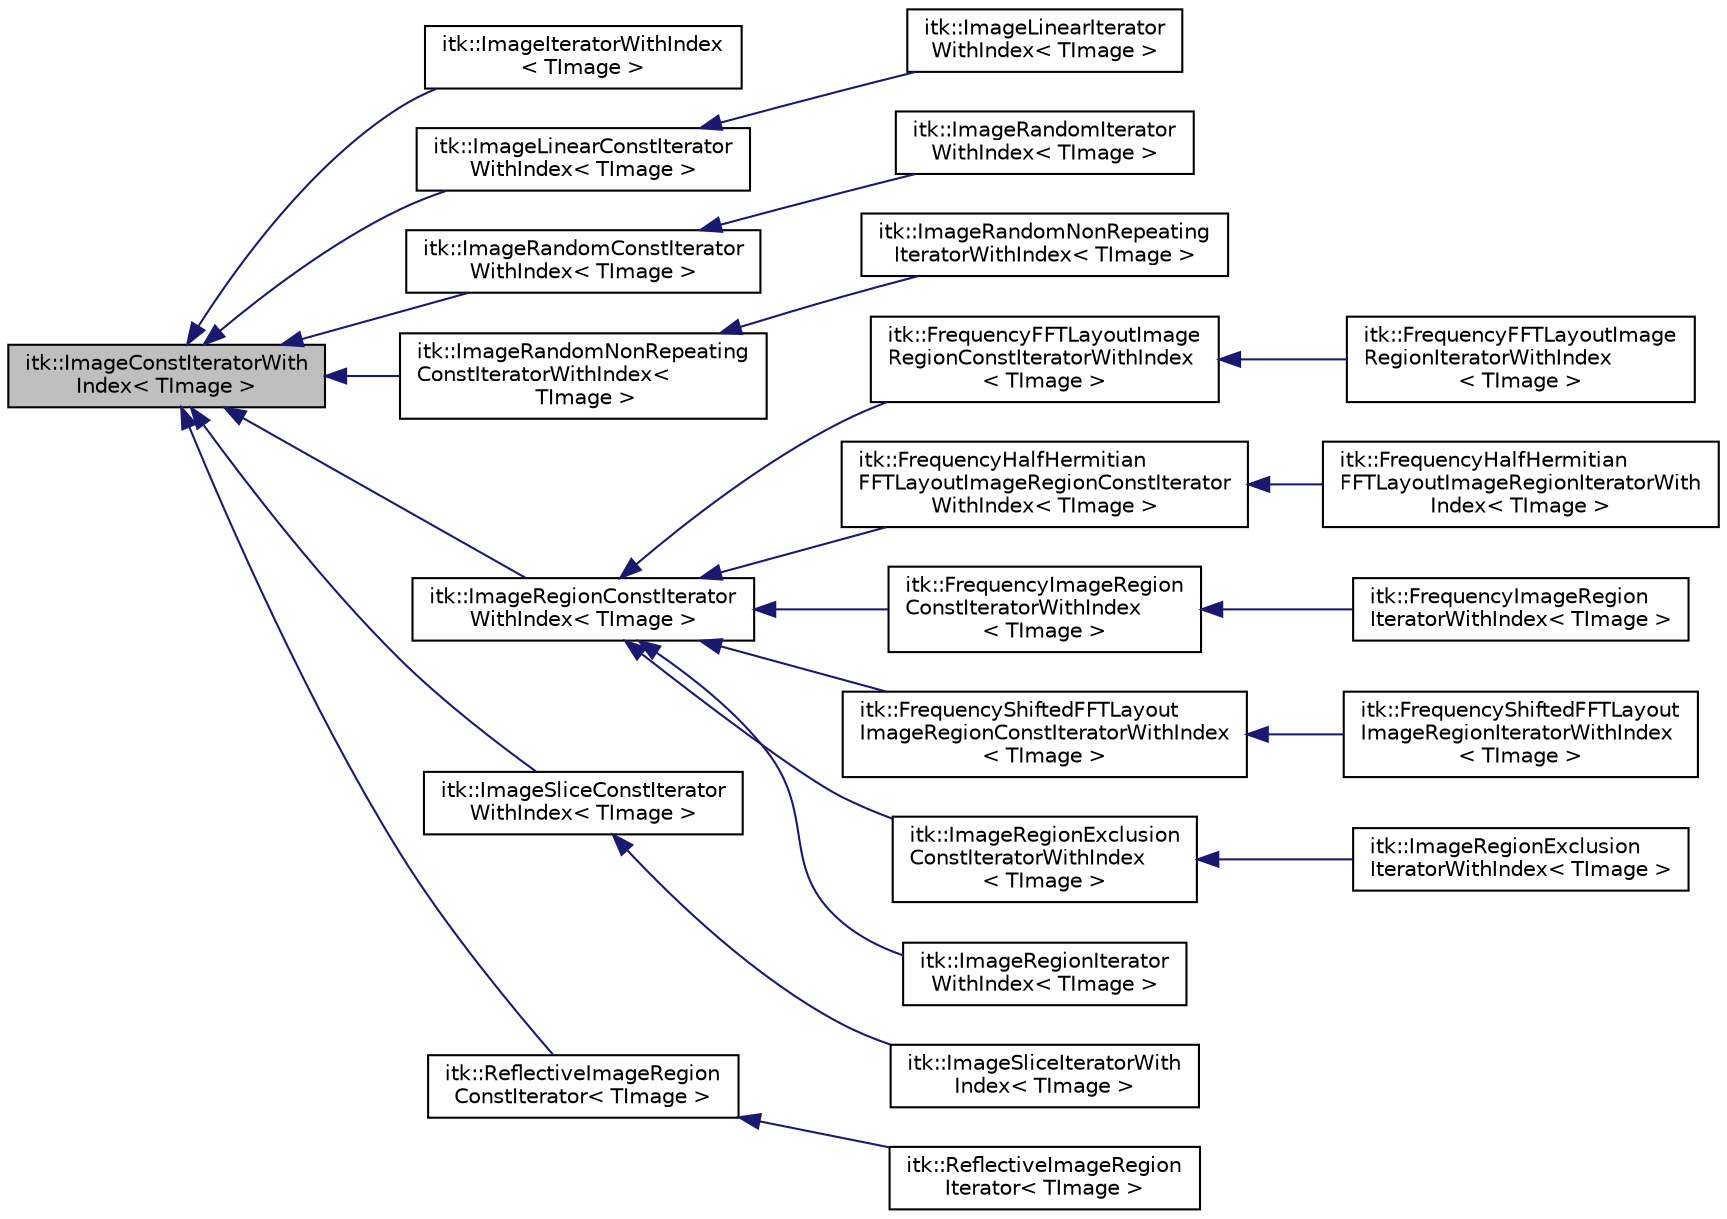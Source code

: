 digraph "itk::ImageConstIteratorWithIndex&lt; TImage &gt;"
{
 // LATEX_PDF_SIZE
  edge [fontname="Helvetica",fontsize="10",labelfontname="Helvetica",labelfontsize="10"];
  node [fontname="Helvetica",fontsize="10",shape=record];
  rankdir="LR";
  Node1 [label="itk::ImageConstIteratorWith\lIndex\< TImage \>",height=0.2,width=0.4,color="black", fillcolor="grey75", style="filled", fontcolor="black",tooltip="A base class for multi-dimensional iterators templated over image type that are designed to efficient..."];
  Node1 -> Node2 [dir="back",color="midnightblue",fontsize="10",style="solid",fontname="Helvetica"];
  Node2 [label="itk::ImageIteratorWithIndex\l\< TImage \>",height=0.2,width=0.4,color="black", fillcolor="white", style="filled",URL="$classitk_1_1ImageIteratorWithIndex.html",tooltip="A base class for multi-dimensional iterators templated over image type that are designed to efficient..."];
  Node1 -> Node3 [dir="back",color="midnightblue",fontsize="10",style="solid",fontname="Helvetica"];
  Node3 [label="itk::ImageLinearConstIterator\lWithIndex\< TImage \>",height=0.2,width=0.4,color="black", fillcolor="white", style="filled",URL="$classitk_1_1ImageLinearConstIteratorWithIndex.html",tooltip="A multi-dimensional image iterator that visits image pixels within a region in a \"scan-line\" order."];
  Node3 -> Node4 [dir="back",color="midnightblue",fontsize="10",style="solid",fontname="Helvetica"];
  Node4 [label="itk::ImageLinearIterator\lWithIndex\< TImage \>",height=0.2,width=0.4,color="black", fillcolor="white", style="filled",URL="$classitk_1_1ImageLinearIteratorWithIndex.html",tooltip="A multi-dimensional image iterator that visits image pixels within a region in a \"scan-line\" order."];
  Node1 -> Node5 [dir="back",color="midnightblue",fontsize="10",style="solid",fontname="Helvetica"];
  Node5 [label="itk::ImageRandomConstIterator\lWithIndex\< TImage \>",height=0.2,width=0.4,color="black", fillcolor="white", style="filled",URL="$classitk_1_1ImageRandomConstIteratorWithIndex.html",tooltip="A multi-dimensional image iterator that visits a random set of pixels within an image region."];
  Node5 -> Node6 [dir="back",color="midnightblue",fontsize="10",style="solid",fontname="Helvetica"];
  Node6 [label="itk::ImageRandomIterator\lWithIndex\< TImage \>",height=0.2,width=0.4,color="black", fillcolor="white", style="filled",URL="$classitk_1_1ImageRandomIteratorWithIndex.html",tooltip="A multi-dimensional image iterator that visits a random set of pixels within an image region."];
  Node1 -> Node7 [dir="back",color="midnightblue",fontsize="10",style="solid",fontname="Helvetica"];
  Node7 [label="itk::ImageRandomNonRepeating\lConstIteratorWithIndex\<\l TImage \>",height=0.2,width=0.4,color="black", fillcolor="white", style="filled",URL="$classitk_1_1ImageRandomNonRepeatingConstIteratorWithIndex.html",tooltip="A multi-dimensional image iterator that visits a random set of pixels within an image region...."];
  Node7 -> Node8 [dir="back",color="midnightblue",fontsize="10",style="solid",fontname="Helvetica"];
  Node8 [label="itk::ImageRandomNonRepeating\lIteratorWithIndex\< TImage \>",height=0.2,width=0.4,color="black", fillcolor="white", style="filled",URL="$classitk_1_1ImageRandomNonRepeatingIteratorWithIndex.html",tooltip="A multi-dimensional image iterator that visits image pixels within a region in a random order,..."];
  Node1 -> Node9 [dir="back",color="midnightblue",fontsize="10",style="solid",fontname="Helvetica"];
  Node9 [label="itk::ImageRegionConstIterator\lWithIndex\< TImage \>",height=0.2,width=0.4,color="black", fillcolor="white", style="filled",URL="$classitk_1_1ImageRegionConstIteratorWithIndex.html",tooltip="A multi-dimensional iterator templated over image type that walks an image region and is specialized ..."];
  Node9 -> Node10 [dir="back",color="midnightblue",fontsize="10",style="solid",fontname="Helvetica"];
  Node10 [label="itk::FrequencyFFTLayoutImage\lRegionConstIteratorWithIndex\l\< TImage \>",height=0.2,width=0.4,color="black", fillcolor="white", style="filled",URL="$classitk_1_1FrequencyFFTLayoutImageRegionConstIteratorWithIndex.html",tooltip="A multi-dimensional iterator templated over image type that walks pixels within a region and is speci..."];
  Node10 -> Node11 [dir="back",color="midnightblue",fontsize="10",style="solid",fontname="Helvetica"];
  Node11 [label="itk::FrequencyFFTLayoutImage\lRegionIteratorWithIndex\l\< TImage \>",height=0.2,width=0.4,color="black", fillcolor="white", style="filled",URL="$classitk_1_1FrequencyFFTLayoutImageRegionIteratorWithIndex.html",tooltip=" "];
  Node9 -> Node12 [dir="back",color="midnightblue",fontsize="10",style="solid",fontname="Helvetica"];
  Node12 [label="itk::FrequencyHalfHermitian\lFFTLayoutImageRegionConstIterator\lWithIndex\< TImage \>",height=0.2,width=0.4,color="black", fillcolor="white", style="filled",URL="$classitk_1_1FrequencyHalfHermitianFFTLayoutImageRegionConstIteratorWithIndex.html",tooltip="A multi-dimensional iterator templated over image type that walks pixels within a region and is speci..."];
  Node12 -> Node13 [dir="back",color="midnightblue",fontsize="10",style="solid",fontname="Helvetica"];
  Node13 [label="itk::FrequencyHalfHermitian\lFFTLayoutImageRegionIteratorWith\lIndex\< TImage \>",height=0.2,width=0.4,color="black", fillcolor="white", style="filled",URL="$classitk_1_1FrequencyHalfHermitianFFTLayoutImageRegionIteratorWithIndex.html",tooltip=" "];
  Node9 -> Node14 [dir="back",color="midnightblue",fontsize="10",style="solid",fontname="Helvetica"];
  Node14 [label="itk::FrequencyImageRegion\lConstIteratorWithIndex\l\< TImage \>",height=0.2,width=0.4,color="black", fillcolor="white", style="filled",URL="$classitk_1_1FrequencyImageRegionConstIteratorWithIndex.html",tooltip="A multi-dimensional iterator templated over image type that walks pixels within a region and is speci..."];
  Node14 -> Node15 [dir="back",color="midnightblue",fontsize="10",style="solid",fontname="Helvetica"];
  Node15 [label="itk::FrequencyImageRegion\lIteratorWithIndex\< TImage \>",height=0.2,width=0.4,color="black", fillcolor="white", style="filled",URL="$classitk_1_1FrequencyImageRegionIteratorWithIndex.html",tooltip=" "];
  Node9 -> Node16 [dir="back",color="midnightblue",fontsize="10",style="solid",fontname="Helvetica"];
  Node16 [label="itk::FrequencyShiftedFFTLayout\lImageRegionConstIteratorWithIndex\l\< TImage \>",height=0.2,width=0.4,color="black", fillcolor="white", style="filled",URL="$classitk_1_1FrequencyShiftedFFTLayoutImageRegionConstIteratorWithIndex.html",tooltip="A multi-dimensional iterator templated over image type that walks pixels within a region and is speci..."];
  Node16 -> Node17 [dir="back",color="midnightblue",fontsize="10",style="solid",fontname="Helvetica"];
  Node17 [label="itk::FrequencyShiftedFFTLayout\lImageRegionIteratorWithIndex\l\< TImage \>",height=0.2,width=0.4,color="black", fillcolor="white", style="filled",URL="$classitk_1_1FrequencyShiftedFFTLayoutImageRegionIteratorWithIndex.html",tooltip=" "];
  Node9 -> Node18 [dir="back",color="midnightblue",fontsize="10",style="solid",fontname="Helvetica"];
  Node18 [label="itk::ImageRegionExclusion\lConstIteratorWithIndex\l\< TImage \>",height=0.2,width=0.4,color="black", fillcolor="white", style="filled",URL="$classitk_1_1ImageRegionExclusionConstIteratorWithIndex.html",tooltip="A multi-dimensional image iterator that walks an image region, excluding a second region that may par..."];
  Node18 -> Node19 [dir="back",color="midnightblue",fontsize="10",style="solid",fontname="Helvetica"];
  Node19 [label="itk::ImageRegionExclusion\lIteratorWithIndex\< TImage \>",height=0.2,width=0.4,color="black", fillcolor="white", style="filled",URL="$classitk_1_1ImageRegionExclusionIteratorWithIndex.html",tooltip="A multi-dimensional image iterator that walks an image region, excluding a second region contained wi..."];
  Node9 -> Node20 [dir="back",color="midnightblue",fontsize="10",style="solid",fontname="Helvetica"];
  Node20 [label="itk::ImageRegionIterator\lWithIndex\< TImage \>",height=0.2,width=0.4,color="black", fillcolor="white", style="filled",URL="$classitk_1_1ImageRegionIteratorWithIndex.html",tooltip="A multi-dimensional iterator templated over image type that walks pixels within a region and is speci..."];
  Node1 -> Node21 [dir="back",color="midnightblue",fontsize="10",style="solid",fontname="Helvetica"];
  Node21 [label="itk::ImageSliceConstIterator\lWithIndex\< TImage \>",height=0.2,width=0.4,color="black", fillcolor="white", style="filled",URL="$classitk_1_1ImageSliceConstIteratorWithIndex.html",tooltip="Multi-dimensional image iterator which only walks a region."];
  Node21 -> Node22 [dir="back",color="midnightblue",fontsize="10",style="solid",fontname="Helvetica"];
  Node22 [label="itk::ImageSliceIteratorWith\lIndex\< TImage \>",height=0.2,width=0.4,color="black", fillcolor="white", style="filled",URL="$classitk_1_1ImageSliceIteratorWithIndex.html",tooltip="A multi-dimensional image iterator that extends the ImageLinearIteratorWithIndex from iteration along..."];
  Node1 -> Node23 [dir="back",color="midnightblue",fontsize="10",style="solid",fontname="Helvetica"];
  Node23 [label="itk::ReflectiveImageRegion\lConstIterator\< TImage \>",height=0.2,width=0.4,color="black", fillcolor="white", style="filled",URL="$classitk_1_1ReflectiveImageRegionConstIterator.html",tooltip="Multi-dimensional image iterator which only walks a region."];
  Node23 -> Node24 [dir="back",color="midnightblue",fontsize="10",style="solid",fontname="Helvetica"];
  Node24 [label="itk::ReflectiveImageRegion\lIterator\< TImage \>",height=0.2,width=0.4,color="black", fillcolor="white", style="filled",URL="$classitk_1_1ReflectiveImageRegionIterator.html",tooltip="Multi-dimensional image iterator which only walks a region."];
}

